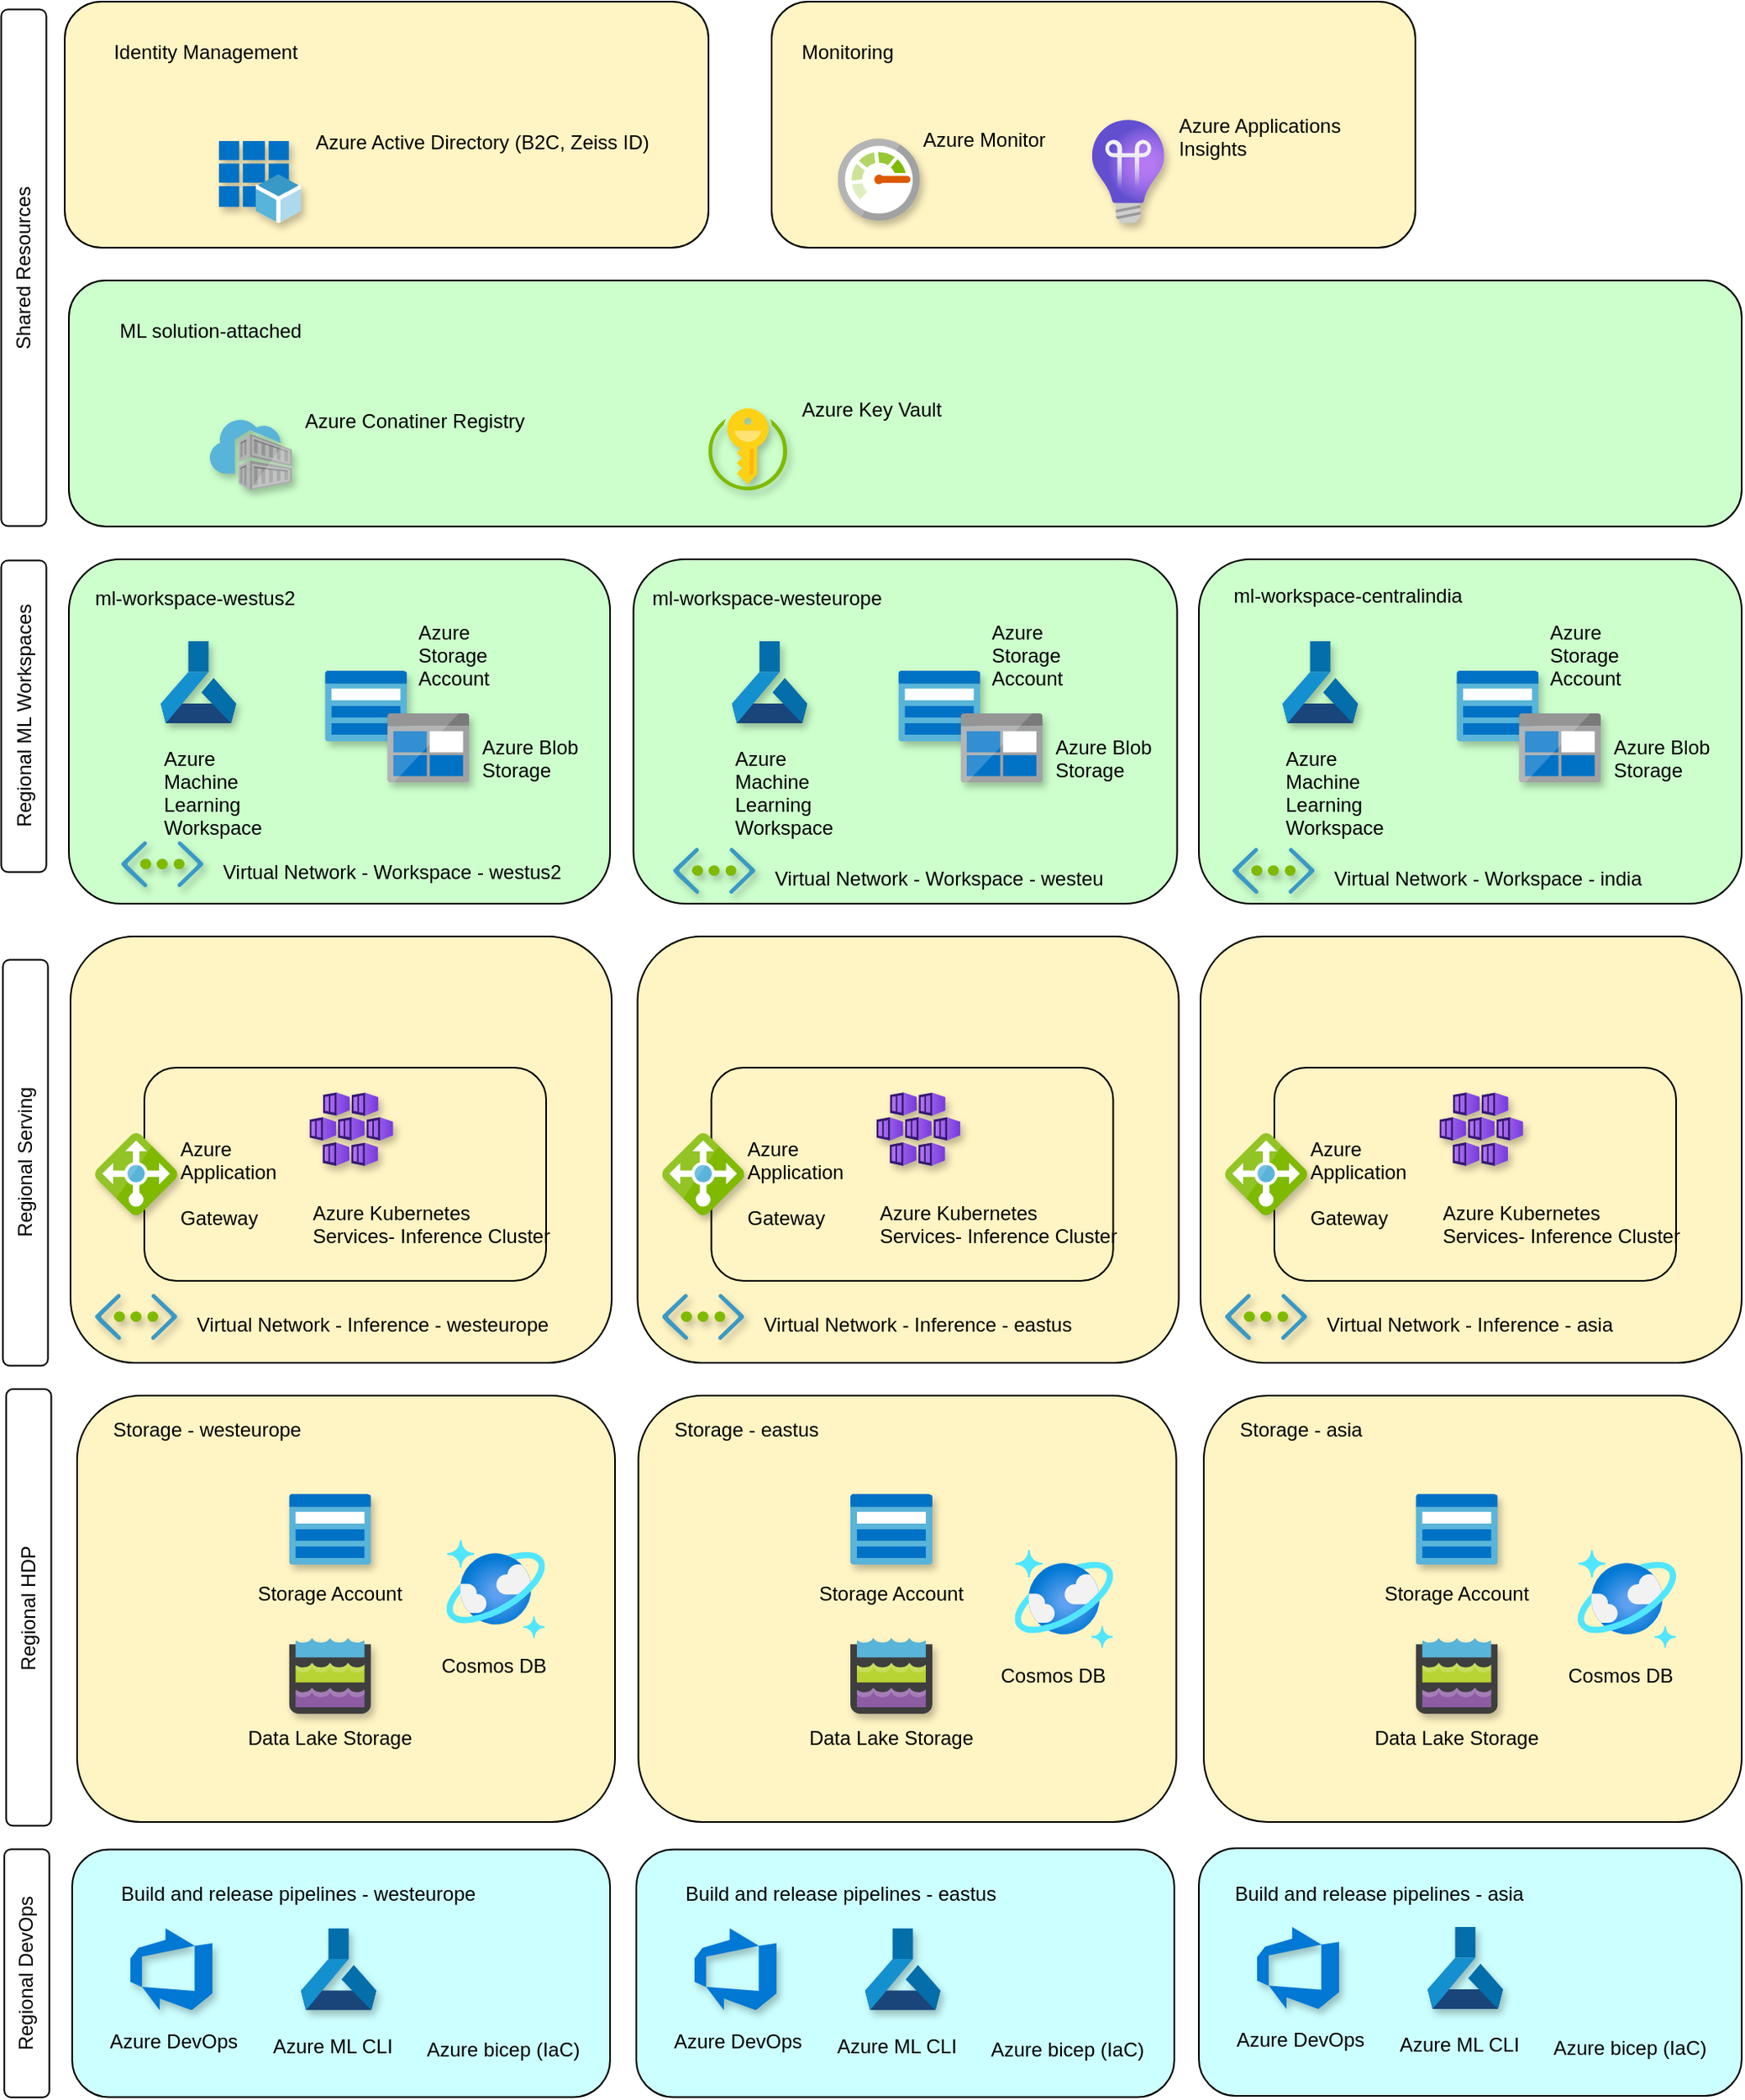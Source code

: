 <mxfile version="14.5.1" type="device"><diagram id="WI9T0HZ2pTsCkuznbFz-" name="Page-1"><mxGraphModel dx="1086" dy="1626" grid="1" gridSize="10" guides="1" tooltips="1" connect="1" arrows="1" fold="1" page="1" pageScale="1" pageWidth="1169" pageHeight="827" math="0" shadow="0"><root><mxCell id="0"/><mxCell id="1" parent="0"/><mxCell id="api9157iq2zYChujpu39-6" value="" style="rounded=1;whiteSpace=wrap;fillColor=#CCFFCC;" parent="1" vertex="1"><mxGeometry x="779" y="-400" width="331" height="210" as="geometry"/></mxCell><mxCell id="ocsLjLgFPKm_hH36Jdh6-3" value="" style="rounded=1;whiteSpace=wrap;fillColor=#CCFFCC;" parent="1" vertex="1"><mxGeometry x="90" y="-400" width="330" height="210" as="geometry"/></mxCell><mxCell id="VJPSUOSNC2JFNs3buJUD-82" value="" style="rounded=1;whiteSpace=wrap;fillColor=#CCFFFF;" parent="1" vertex="1"><mxGeometry x="92" y="386.75" width="328" height="151" as="geometry"/></mxCell><mxCell id="VJPSUOSNC2JFNs3buJUD-79" value="" style="rounded=1;whiteSpace=wrap;fillColor=#FFF4C3;" parent="1" vertex="1"><mxGeometry x="518.5" y="-740" width="392.5" height="150" as="geometry"/></mxCell><mxCell id="VJPSUOSNC2JFNs3buJUD-78" value="" style="rounded=1;whiteSpace=wrap;fillColor=#FFF4C3;" parent="1" vertex="1"><mxGeometry x="87.5" y="-740" width="392.5" height="150" as="geometry"/></mxCell><mxCell id="VJPSUOSNC2JFNs3buJUD-73" value="" style="rounded=1;whiteSpace=wrap;fillColor=#CCFFCC;" parent="1" vertex="1"><mxGeometry x="90" y="-570" width="1020" height="150" as="geometry"/></mxCell><mxCell id="VJPSUOSNC2JFNs3buJUD-12" value="" style="aspect=fixed;points=[];align=center;image;fontSize=12;image=img/lib/mscae/Machine_Learning_Service_Workspaces.svg;shadow=1;" parent="1" vertex="1"><mxGeometry x="146" y="-350" width="46" height="50" as="geometry"/></mxCell><mxCell id="VJPSUOSNC2JFNs3buJUD-13" value="Azure &#10;Machine&#10;Learning &#10;Workspace" style="text;align=left;verticalAlign=middle;resizable=0;points=[];autosize=1;" parent="1" vertex="1"><mxGeometry x="146" y="-288" width="80" height="60" as="geometry"/></mxCell><mxCell id="VJPSUOSNC2JFNs3buJUD-19" value="" style="aspect=fixed;points=[];align=center;image;fontSize=12;image=img/lib/mscae/Key_Vaults.svg;shadow=1;" parent="1" vertex="1"><mxGeometry x="480" y="-492" width="48" height="50" as="geometry"/></mxCell><mxCell id="VJPSUOSNC2JFNs3buJUD-20" value="Azure Key Vault" style="text;align=left;verticalAlign=middle;resizable=0;points=[];autosize=1;" parent="1" vertex="1"><mxGeometry x="535" y="-502" width="100" height="20" as="geometry"/></mxCell><mxCell id="VJPSUOSNC2JFNs3buJUD-21" value="" style="aspect=fixed;points=[];align=center;image;fontSize=12;image=img/lib/mscae/Container_Registries.svg;shadow=1;" parent="1" vertex="1"><mxGeometry x="176" y="-485" width="50" height="43" as="geometry"/></mxCell><mxCell id="VJPSUOSNC2JFNs3buJUD-22" value="Azure Conatiner Registry" style="text;align=left;verticalAlign=middle;resizable=0;points=[];autosize=1;" parent="1" vertex="1"><mxGeometry x="232" y="-495" width="150" height="20" as="geometry"/></mxCell><mxCell id="VJPSUOSNC2JFNs3buJUD-25" value="" style="aspect=fixed;points=[];align=center;image;fontSize=12;image=img/lib/mscae/ClassicStorage.svg;shadow=1;" parent="1" vertex="1"><mxGeometry x="246.15" y="-332" width="50" height="43" as="geometry"/></mxCell><mxCell id="VJPSUOSNC2JFNs3buJUD-26" value="Azure &#10;Storage &#10;Account" style="text;align=left;verticalAlign=middle;resizable=0;points=[];autosize=1;" parent="1" vertex="1"><mxGeometry x="301.15" y="-367" width="60" height="50" as="geometry"/></mxCell><mxCell id="VJPSUOSNC2JFNs3buJUD-27" value="" style="aspect=fixed;points=[];align=center;image;fontSize=12;image=img/lib/azure2/devops/Application_Insights.svg;shadow=1;" parent="1" vertex="1"><mxGeometry x="713.85" y="-668" width="44" height="63" as="geometry"/></mxCell><mxCell id="VJPSUOSNC2JFNs3buJUD-28" value="" style="aspect=fixed;points=[];align=center;image;fontSize=12;image=img/lib/mscae/Monitor.svg;shadow=1;" parent="1" vertex="1"><mxGeometry x="558.85" y="-656.5" width="50" height="50" as="geometry"/></mxCell><mxCell id="VJPSUOSNC2JFNs3buJUD-29" value="Azure Monitor" style="text;align=left;verticalAlign=middle;resizable=0;points=[];autosize=1;" parent="1" vertex="1"><mxGeometry x="608.85" y="-666.5" width="90" height="20" as="geometry"/></mxCell><mxCell id="VJPSUOSNC2JFNs3buJUD-30" value="Azure Applications &#10;Insights" style="text;align=left;verticalAlign=middle;resizable=0;points=[];autosize=1;" parent="1" vertex="1"><mxGeometry x="764.85" y="-673" width="110" height="30" as="geometry"/></mxCell><mxCell id="VJPSUOSNC2JFNs3buJUD-31" value="" style="aspect=fixed;points=[];align=center;image;fontSize=12;image=img/lib/mscae/App_Registrations.svg;shadow=1;" parent="1" vertex="1"><mxGeometry x="181.5" y="-655" width="50" height="50" as="geometry"/></mxCell><mxCell id="VJPSUOSNC2JFNs3buJUD-32" value="Azure Active Directory (B2C, Zeiss ID)" style="text;align=left;verticalAlign=middle;resizable=0;points=[];autosize=1;" parent="1" vertex="1"><mxGeometry x="238.5" y="-665" width="220" height="20" as="geometry"/></mxCell><mxCell id="VJPSUOSNC2JFNs3buJUD-38" value="" style="rounded=1;whiteSpace=wrap;fillColor=#FFF4C3;" parent="1" vertex="1"><mxGeometry x="91" y="-170" width="330" height="260" as="geometry"/></mxCell><mxCell id="VJPSUOSNC2JFNs3buJUD-39" value="" style="aspect=fixed;points=[];align=center;image;fontSize=12;image=img/lib/mscae/Virtual_Network.svg;shadow=1;" parent="1" vertex="1"><mxGeometry x="106" y="48" width="50" height="28.0" as="geometry"/></mxCell><mxCell id="VJPSUOSNC2JFNs3buJUD-40" value="Virtual Network - Inference - westeurope" style="text;align=left;verticalAlign=middle;resizable=0;points=[];autosize=1;" parent="1" vertex="1"><mxGeometry x="166" y="56" width="240" height="20" as="geometry"/></mxCell><mxCell id="VJPSUOSNC2JFNs3buJUD-41" value="" style="rounded=1;whiteSpace=wrap;fillColor=#FFF4C3;" parent="1" vertex="1"><mxGeometry x="136" y="-90" width="245" height="130" as="geometry"/></mxCell><mxCell id="VJPSUOSNC2JFNs3buJUD-43" value="" style="aspect=fixed;points=[];align=center;image;fontSize=12;image=img/lib/mscae/Load_Balancer_feature.svg;shadow=1;" parent="1" vertex="1"><mxGeometry x="106" y="-50" width="50" height="50" as="geometry"/></mxCell><mxCell id="VJPSUOSNC2JFNs3buJUD-44" value="" style="aspect=fixed;points=[];align=center;image;fontSize=12;image=img/lib/azure2/compute/Kubernetes_Services.svg;shadow=1;" parent="1" vertex="1"><mxGeometry x="236.75" y="-75" width="51" height="45" as="geometry"/></mxCell><mxCell id="VJPSUOSNC2JFNs3buJUD-45" value="Azure Kubernetes &#10;Services- Inference Cluster" style="text;align=left;verticalAlign=middle;resizable=0;points=[];autosize=1;" parent="1" vertex="1"><mxGeometry x="236.75" y="-20" width="110" height="50" as="geometry"/></mxCell><mxCell id="VJPSUOSNC2JFNs3buJUD-46" value="Azure &#10;Application&#10;&#10;Gateway" style="text;align=left;verticalAlign=middle;resizable=0;points=[];autosize=1;" parent="1" vertex="1"><mxGeometry x="156" y="-45" width="70" height="50" as="geometry"/></mxCell><mxCell id="VJPSUOSNC2JFNs3buJUD-52" value="" style="rounded=1;whiteSpace=wrap;fillColor=#FFF4C3;" parent="1" vertex="1"><mxGeometry x="95" y="110" width="328" height="260" as="geometry"/></mxCell><mxCell id="VJPSUOSNC2JFNs3buJUD-53" value="Storage - westeurope" style="text;align=left;verticalAlign=middle;resizable=0;points=[];autosize=1;" parent="1" vertex="1"><mxGeometry x="115" y="120" width="140" height="20" as="geometry"/></mxCell><mxCell id="VJPSUOSNC2JFNs3buJUD-56" value="" style="aspect=fixed;points=[];align=center;image;fontSize=12;image=img/lib/mscae/BlobBlock.svg;shadow=1;" parent="1" vertex="1"><mxGeometry x="284.15" y="-306" width="50" height="42" as="geometry"/></mxCell><mxCell id="VJPSUOSNC2JFNs3buJUD-57" value="Azure Blob &#10;Storage" style="text;align=left;verticalAlign=middle;resizable=0;points=[];autosize=1;" parent="1" vertex="1"><mxGeometry x="340.0" y="-294" width="70" height="30" as="geometry"/></mxCell><mxCell id="VJPSUOSNC2JFNs3buJUD-61" value="" style="aspect=fixed;points=[];align=center;image;fontSize=12;image=img/lib/mscae/Data_Lake_Storage.svg;shadow=1;fillColor=#FFFFCC;" parent="1" vertex="1"><mxGeometry x="224.25" y="258" width="50" height="46" as="geometry"/></mxCell><mxCell id="VJPSUOSNC2JFNs3buJUD-62" value="Data Lake Storage" style="text;align=center;verticalAlign=middle;resizable=0;points=[];autosize=1;" parent="1" vertex="1"><mxGeometry x="189.25" y="308" width="120" height="20" as="geometry"/></mxCell><mxCell id="VJPSUOSNC2JFNs3buJUD-63" value="" style="aspect=fixed;points=[];align=center;image;fontSize=12;image=img/lib/mscae/Azure_DevOps.svg;shadow=1;fillColor=#FFFFCC;" parent="1" vertex="1"><mxGeometry x="127.5" y="434.75" width="50" height="50" as="geometry"/></mxCell><mxCell id="VJPSUOSNC2JFNs3buJUD-64" value="Azure DevOps" style="text;align=left;verticalAlign=middle;resizable=0;points=[];autosize=1;" parent="1" vertex="1"><mxGeometry x="113" y="492.75" width="90" height="20" as="geometry"/></mxCell><mxCell id="VJPSUOSNC2JFNs3buJUD-67" value="" style="aspect=fixed;points=[];align=center;image;fontSize=12;image=img/lib/mscae/ClassicStorage.svg;shadow=1;" parent="1" vertex="1"><mxGeometry x="224.25" y="170" width="50" height="43" as="geometry"/></mxCell><mxCell id="VJPSUOSNC2JFNs3buJUD-68" value="Storage Account" style="text;align=center;verticalAlign=middle;resizable=0;points=[];autosize=1;" parent="1" vertex="1"><mxGeometry x="199.25" y="220" width="100" height="20" as="geometry"/></mxCell><mxCell id="VJPSUOSNC2JFNs3buJUD-74" value="ML solution-attached" style="text;align=center;verticalAlign=middle;resizable=0;points=[];autosize=1;" parent="1" vertex="1"><mxGeometry x="106.5" y="-550" width="140" height="20" as="geometry"/></mxCell><mxCell id="VJPSUOSNC2JFNs3buJUD-77" value="Identity Management" style="text;align=center;verticalAlign=middle;resizable=0;points=[];autosize=1;" parent="1" vertex="1"><mxGeometry x="108.5" y="-720" width="130" height="20" as="geometry"/></mxCell><mxCell id="VJPSUOSNC2JFNs3buJUD-80" value="Monitoring" style="text;align=left;verticalAlign=middle;resizable=0;points=[];autosize=1;" parent="1" vertex="1"><mxGeometry x="534.85" y="-720" width="80" height="20" as="geometry"/></mxCell><mxCell id="VJPSUOSNC2JFNs3buJUD-83" value="Build and release pipelines - westeurope" style="text;align=center;verticalAlign=middle;resizable=0;points=[];autosize=1;" parent="1" vertex="1"><mxGeometry x="105" y="402.75" width="250" height="20" as="geometry"/></mxCell><mxCell id="ocsLjLgFPKm_hH36Jdh6-9" value="Azure bicep (IaC)" style="text;align=left;verticalAlign=middle;resizable=0;points=[];autosize=1;" parent="1" vertex="1"><mxGeometry x="306.25" y="497.75" width="110" height="20" as="geometry"/></mxCell><mxCell id="ocsLjLgFPKm_hH36Jdh6-10" value="" style="aspect=fixed;points=[];align=center;image;fontSize=12;image=img/lib/mscae/Machine_Learning_Service_Workspaces.svg;shadow=1;" parent="1" vertex="1"><mxGeometry x="231.45" y="434.75" width="46" height="50" as="geometry"/></mxCell><mxCell id="R5Q9RrwQtXzzl9BPsrqr-1" value="Azure ML CLI" style="text;align=left;verticalAlign=middle;resizable=0;points=[];autosize=1;" parent="1" vertex="1"><mxGeometry x="212.5" y="495.75" width="90" height="20" as="geometry"/></mxCell><mxCell id="api9157iq2zYChujpu39-1" value="Shared Resources" style="rounded=1;whiteSpace=wrap;rotation=-90;" parent="1" vertex="1"><mxGeometry x="-95" y="-591.5" width="315" height="27.5" as="geometry"/></mxCell><mxCell id="api9157iq2zYChujpu39-3" value="ml-workspace-westus2" style="text;align=center;verticalAlign=middle;resizable=0;points=[];autosize=1;" parent="1" vertex="1"><mxGeometry x="92" y="-387" width="150" height="20" as="geometry"/></mxCell><mxCell id="api9157iq2zYChujpu39-4" value="" style="rounded=1;whiteSpace=wrap;fillColor=#CCFFCC;" parent="1" vertex="1"><mxGeometry x="434.25" y="-400" width="331.5" height="210" as="geometry"/></mxCell><mxCell id="api9157iq2zYChujpu39-5" value="ml-workspace-westeurope" style="text;align=center;verticalAlign=middle;resizable=0;points=[];autosize=1;" parent="1" vertex="1"><mxGeometry x="430.75" y="-387" width="170" height="20" as="geometry"/></mxCell><mxCell id="api9157iq2zYChujpu39-7" value="ml-workspace-centralindia" style="text;align=center;verticalAlign=middle;resizable=0;points=[];autosize=1;" parent="1" vertex="1"><mxGeometry x="785" y="-388.5" width="170" height="20" as="geometry"/></mxCell><mxCell id="api9157iq2zYChujpu39-8" value="" style="aspect=fixed;points=[];align=center;image;fontSize=12;image=img/lib/mscae/Machine_Learning_Service_Workspaces.svg;shadow=1;" parent="1" vertex="1"><mxGeometry x="494.25" y="-350" width="46" height="50" as="geometry"/></mxCell><mxCell id="api9157iq2zYChujpu39-9" value="Azure &#10;Machine&#10;Learning &#10;Workspace" style="text;align=left;verticalAlign=middle;resizable=0;points=[];autosize=1;" parent="1" vertex="1"><mxGeometry x="494.25" y="-288" width="80" height="60" as="geometry"/></mxCell><mxCell id="api9157iq2zYChujpu39-10" value="" style="aspect=fixed;points=[];align=center;image;fontSize=12;image=img/lib/mscae/Machine_Learning_Service_Workspaces.svg;shadow=1;" parent="1" vertex="1"><mxGeometry x="830" y="-350" width="46" height="50" as="geometry"/></mxCell><mxCell id="api9157iq2zYChujpu39-11" value="Azure &#10;Machine&#10;Learning &#10;Workspace" style="text;align=left;verticalAlign=middle;resizable=0;points=[];autosize=1;" parent="1" vertex="1"><mxGeometry x="830" y="-288" width="80" height="60" as="geometry"/></mxCell><mxCell id="api9157iq2zYChujpu39-12" value="" style="aspect=fixed;points=[];align=center;image;fontSize=12;image=img/lib/mscae/ClassicStorage.svg;shadow=1;" parent="1" vertex="1"><mxGeometry x="936.15" y="-332" width="50" height="43" as="geometry"/></mxCell><mxCell id="api9157iq2zYChujpu39-13" value="Azure &#10;Storage &#10;Account" style="text;align=left;verticalAlign=middle;resizable=0;points=[];autosize=1;" parent="1" vertex="1"><mxGeometry x="991.15" y="-367" width="60" height="50" as="geometry"/></mxCell><mxCell id="api9157iq2zYChujpu39-14" value="" style="aspect=fixed;points=[];align=center;image;fontSize=12;image=img/lib/mscae/BlobBlock.svg;shadow=1;" parent="1" vertex="1"><mxGeometry x="974.15" y="-306" width="50" height="42" as="geometry"/></mxCell><mxCell id="api9157iq2zYChujpu39-15" value="Azure Blob &#10;Storage" style="text;align=left;verticalAlign=middle;resizable=0;points=[];autosize=1;" parent="1" vertex="1"><mxGeometry x="1030" y="-294" width="70" height="30" as="geometry"/></mxCell><mxCell id="api9157iq2zYChujpu39-16" value="" style="aspect=fixed;points=[];align=center;image;fontSize=12;image=img/lib/mscae/ClassicStorage.svg;shadow=1;" parent="1" vertex="1"><mxGeometry x="595.75" y="-332" width="50" height="43" as="geometry"/></mxCell><mxCell id="api9157iq2zYChujpu39-17" value="Azure &#10;Storage &#10;Account" style="text;align=left;verticalAlign=middle;resizable=0;points=[];autosize=1;" parent="1" vertex="1"><mxGeometry x="650.75" y="-367" width="60" height="50" as="geometry"/></mxCell><mxCell id="api9157iq2zYChujpu39-18" value="" style="aspect=fixed;points=[];align=center;image;fontSize=12;image=img/lib/mscae/BlobBlock.svg;shadow=1;" parent="1" vertex="1"><mxGeometry x="633.75" y="-306" width="50" height="42" as="geometry"/></mxCell><mxCell id="api9157iq2zYChujpu39-19" value="Azure Blob &#10;Storage" style="text;align=left;verticalAlign=middle;resizable=0;points=[];autosize=1;" parent="1" vertex="1"><mxGeometry x="689.6" y="-294" width="70" height="30" as="geometry"/></mxCell><mxCell id="api9157iq2zYChujpu39-20" value="Regional ML Workspaces" style="rounded=1;whiteSpace=wrap;rotation=-90;" parent="1" vertex="1"><mxGeometry x="-32.5" y="-318" width="190" height="27.5" as="geometry"/></mxCell><mxCell id="api9157iq2zYChujpu39-21" value="Regional Serving" style="rounded=1;whiteSpace=wrap;rotation=-90;" parent="1" vertex="1"><mxGeometry x="-60.25" y="-45.75" width="247.5" height="27.5" as="geometry"/></mxCell><mxCell id="api9157iq2zYChujpu39-23" value="" style="rounded=1;whiteSpace=wrap;fillColor=#FFF4C3;" parent="1" vertex="1"><mxGeometry x="436.75" y="-170" width="330" height="260" as="geometry"/></mxCell><mxCell id="api9157iq2zYChujpu39-24" value="" style="aspect=fixed;points=[];align=center;image;fontSize=12;image=img/lib/mscae/Virtual_Network.svg;shadow=1;" parent="1" vertex="1"><mxGeometry x="451.75" y="48" width="50" height="28.0" as="geometry"/></mxCell><mxCell id="api9157iq2zYChujpu39-25" value="Virtual Network - Inference - eastus" style="text;align=left;verticalAlign=middle;resizable=0;points=[];autosize=1;" parent="1" vertex="1"><mxGeometry x="511.75" y="56" width="220" height="20" as="geometry"/></mxCell><mxCell id="api9157iq2zYChujpu39-26" value="" style="rounded=1;whiteSpace=wrap;fillColor=#FFF4C3;" parent="1" vertex="1"><mxGeometry x="481.75" y="-90" width="245" height="130" as="geometry"/></mxCell><mxCell id="api9157iq2zYChujpu39-27" value="" style="aspect=fixed;points=[];align=center;image;fontSize=12;image=img/lib/mscae/Load_Balancer_feature.svg;shadow=1;" parent="1" vertex="1"><mxGeometry x="451.75" y="-50" width="50" height="50" as="geometry"/></mxCell><mxCell id="api9157iq2zYChujpu39-28" value="" style="aspect=fixed;points=[];align=center;image;fontSize=12;image=img/lib/azure2/compute/Kubernetes_Services.svg;shadow=1;" parent="1" vertex="1"><mxGeometry x="582.5" y="-75" width="51" height="45" as="geometry"/></mxCell><mxCell id="api9157iq2zYChujpu39-29" value="Azure Kubernetes &#10;Services- Inference Cluster" style="text;align=left;verticalAlign=middle;resizable=0;points=[];autosize=1;" parent="1" vertex="1"><mxGeometry x="582.5" y="-20" width="110" height="50" as="geometry"/></mxCell><mxCell id="api9157iq2zYChujpu39-30" value="Azure &#10;Application&#10;&#10;Gateway" style="text;align=left;verticalAlign=middle;resizable=0;points=[];autosize=1;" parent="1" vertex="1"><mxGeometry x="501.75" y="-45" width="70" height="50" as="geometry"/></mxCell><mxCell id="api9157iq2zYChujpu39-33" value="" style="rounded=1;whiteSpace=wrap;fillColor=#FFF4C3;" parent="1" vertex="1"><mxGeometry x="780" y="-170" width="330" height="260" as="geometry"/></mxCell><mxCell id="api9157iq2zYChujpu39-34" value="" style="aspect=fixed;points=[];align=center;image;fontSize=12;image=img/lib/mscae/Virtual_Network.svg;shadow=1;" parent="1" vertex="1"><mxGeometry x="795" y="48" width="50" height="28.0" as="geometry"/></mxCell><mxCell id="api9157iq2zYChujpu39-35" value="Virtual Network - Inference - asia" style="text;align=left;verticalAlign=middle;resizable=0;points=[];autosize=1;" parent="1" vertex="1"><mxGeometry x="855" y="56" width="200" height="20" as="geometry"/></mxCell><mxCell id="api9157iq2zYChujpu39-36" value="" style="rounded=1;whiteSpace=wrap;fillColor=#FFF4C3;" parent="1" vertex="1"><mxGeometry x="825" y="-90" width="245" height="130" as="geometry"/></mxCell><mxCell id="api9157iq2zYChujpu39-37" value="" style="aspect=fixed;points=[];align=center;image;fontSize=12;image=img/lib/mscae/Load_Balancer_feature.svg;shadow=1;" parent="1" vertex="1"><mxGeometry x="795" y="-50" width="50" height="50" as="geometry"/></mxCell><mxCell id="api9157iq2zYChujpu39-38" value="" style="aspect=fixed;points=[];align=center;image;fontSize=12;image=img/lib/azure2/compute/Kubernetes_Services.svg;shadow=1;" parent="1" vertex="1"><mxGeometry x="925.75" y="-75" width="51" height="45" as="geometry"/></mxCell><mxCell id="api9157iq2zYChujpu39-39" value="Azure Kubernetes &#10;Services- Inference Cluster" style="text;align=left;verticalAlign=middle;resizable=0;points=[];autosize=1;" parent="1" vertex="1"><mxGeometry x="925.75" y="-20" width="110" height="50" as="geometry"/></mxCell><mxCell id="api9157iq2zYChujpu39-40" value="Azure &#10;Application&#10;&#10;Gateway" style="text;align=left;verticalAlign=middle;resizable=0;points=[];autosize=1;" parent="1" vertex="1"><mxGeometry x="845" y="-45" width="70" height="50" as="geometry"/></mxCell><mxCell id="api9157iq2zYChujpu39-43" value="Regional HDP" style="rounded=1;whiteSpace=wrap;rotation=-90;" parent="1" vertex="1"><mxGeometry x="-67.62" y="225.38" width="266.25" height="27.5" as="geometry"/></mxCell><mxCell id="api9157iq2zYChujpu39-44" value="" style="rounded=1;whiteSpace=wrap;fillColor=#FFF4C3;" parent="1" vertex="1"><mxGeometry x="437.25" y="110" width="328" height="260" as="geometry"/></mxCell><mxCell id="api9157iq2zYChujpu39-45" value="Storage - eastus" style="text;align=left;verticalAlign=middle;resizable=0;points=[];autosize=1;" parent="1" vertex="1"><mxGeometry x="457.25" y="120" width="110" height="20" as="geometry"/></mxCell><mxCell id="api9157iq2zYChujpu39-46" value="" style="aspect=fixed;points=[];align=center;image;fontSize=12;image=img/lib/mscae/Data_Lake_Storage.svg;shadow=1;fillColor=#FFFFCC;" parent="1" vertex="1"><mxGeometry x="566.5" y="258" width="50" height="46" as="geometry"/></mxCell><mxCell id="api9157iq2zYChujpu39-47" value="Data Lake Storage" style="text;align=center;verticalAlign=middle;resizable=0;points=[];autosize=1;" parent="1" vertex="1"><mxGeometry x="531.5" y="308" width="120" height="20" as="geometry"/></mxCell><mxCell id="api9157iq2zYChujpu39-48" value="" style="aspect=fixed;points=[];align=center;image;fontSize=12;image=img/lib/mscae/ClassicStorage.svg;shadow=1;" parent="1" vertex="1"><mxGeometry x="566.5" y="170" width="50" height="43" as="geometry"/></mxCell><mxCell id="api9157iq2zYChujpu39-49" value="Storage Account" style="text;align=center;verticalAlign=middle;resizable=0;points=[];autosize=1;" parent="1" vertex="1"><mxGeometry x="541.5" y="220" width="100" height="20" as="geometry"/></mxCell><mxCell id="api9157iq2zYChujpu39-50" value="" style="rounded=1;whiteSpace=wrap;fillColor=#FFF4C3;" parent="1" vertex="1"><mxGeometry x="782" y="110" width="328" height="260" as="geometry"/></mxCell><mxCell id="api9157iq2zYChujpu39-51" value="Storage - asia" style="text;align=left;verticalAlign=middle;resizable=0;points=[];autosize=1;" parent="1" vertex="1"><mxGeometry x="802" y="120" width="90" height="20" as="geometry"/></mxCell><mxCell id="api9157iq2zYChujpu39-52" value="" style="aspect=fixed;points=[];align=center;image;fontSize=12;image=img/lib/mscae/Data_Lake_Storage.svg;shadow=1;fillColor=#FFFFCC;" parent="1" vertex="1"><mxGeometry x="911.25" y="258" width="50" height="46" as="geometry"/></mxCell><mxCell id="api9157iq2zYChujpu39-53" value="Data Lake Storage" style="text;align=center;verticalAlign=middle;resizable=0;points=[];autosize=1;" parent="1" vertex="1"><mxGeometry x="876.25" y="308" width="120" height="20" as="geometry"/></mxCell><mxCell id="api9157iq2zYChujpu39-54" value="" style="aspect=fixed;points=[];align=center;image;fontSize=12;image=img/lib/mscae/ClassicStorage.svg;shadow=1;" parent="1" vertex="1"><mxGeometry x="911.25" y="170" width="50" height="43" as="geometry"/></mxCell><mxCell id="api9157iq2zYChujpu39-55" value="Storage Account" style="text;align=center;verticalAlign=middle;resizable=0;points=[];autosize=1;" parent="1" vertex="1"><mxGeometry x="886.25" y="220" width="100" height="20" as="geometry"/></mxCell><mxCell id="api9157iq2zYChujpu39-56" value="Regional DevOps" style="rounded=1;whiteSpace=wrap;rotation=-90;" parent="1" vertex="1"><mxGeometry x="-11.25" y="448.5" width="151.25" height="27.5" as="geometry"/></mxCell><mxCell id="api9157iq2zYChujpu39-57" value="" style="rounded=1;whiteSpace=wrap;fillColor=#CCFFFF;" parent="1" vertex="1"><mxGeometry x="436" y="386.75" width="328" height="151" as="geometry"/></mxCell><mxCell id="api9157iq2zYChujpu39-58" value="" style="aspect=fixed;points=[];align=center;image;fontSize=12;image=img/lib/mscae/Azure_DevOps.svg;shadow=1;fillColor=#FFFFCC;" parent="1" vertex="1"><mxGeometry x="471.5" y="434.75" width="50" height="50" as="geometry"/></mxCell><mxCell id="api9157iq2zYChujpu39-59" value="Azure DevOps" style="text;align=left;verticalAlign=middle;resizable=0;points=[];autosize=1;" parent="1" vertex="1"><mxGeometry x="457" y="492.75" width="90" height="20" as="geometry"/></mxCell><mxCell id="api9157iq2zYChujpu39-60" value="Build and release pipelines - eastus" style="text;align=center;verticalAlign=middle;resizable=0;points=[];autosize=1;" parent="1" vertex="1"><mxGeometry x="450.75" y="402.75" width="220" height="20" as="geometry"/></mxCell><mxCell id="api9157iq2zYChujpu39-62" value="Azure bicep (IaC)" style="text;align=left;verticalAlign=middle;resizable=0;points=[];autosize=1;" parent="1" vertex="1"><mxGeometry x="650.25" y="497.75" width="110" height="20" as="geometry"/></mxCell><mxCell id="api9157iq2zYChujpu39-63" value="" style="aspect=fixed;points=[];align=center;image;fontSize=12;image=img/lib/mscae/Machine_Learning_Service_Workspaces.svg;shadow=1;" parent="1" vertex="1"><mxGeometry x="575.45" y="434.75" width="46" height="50" as="geometry"/></mxCell><mxCell id="api9157iq2zYChujpu39-64" value="Azure ML CLI" style="text;align=left;verticalAlign=middle;resizable=0;points=[];autosize=1;" parent="1" vertex="1"><mxGeometry x="556.5" y="495.75" width="90" height="20" as="geometry"/></mxCell><mxCell id="api9157iq2zYChujpu39-65" value="" style="rounded=1;whiteSpace=wrap;fillColor=#CCFFFF;" parent="1" vertex="1"><mxGeometry x="779" y="386" width="331" height="151" as="geometry"/></mxCell><mxCell id="api9157iq2zYChujpu39-66" value="" style="aspect=fixed;points=[];align=center;image;fontSize=12;image=img/lib/mscae/Azure_DevOps.svg;shadow=1;fillColor=#FFFFCC;" parent="1" vertex="1"><mxGeometry x="814.5" y="434" width="50" height="50" as="geometry"/></mxCell><mxCell id="api9157iq2zYChujpu39-67" value="Azure DevOps" style="text;align=left;verticalAlign=middle;resizable=0;points=[];autosize=1;" parent="1" vertex="1"><mxGeometry x="800" y="492" width="90" height="20" as="geometry"/></mxCell><mxCell id="api9157iq2zYChujpu39-68" value="Build and release pipelines - asia" style="text;align=left;verticalAlign=middle;resizable=0;points=[];autosize=1;" parent="1" vertex="1"><mxGeometry x="799" y="402.75" width="200" height="20" as="geometry"/></mxCell><mxCell id="api9157iq2zYChujpu39-70" value="Azure bicep (IaC)" style="text;align=left;verticalAlign=middle;resizable=0;points=[];autosize=1;" parent="1" vertex="1"><mxGeometry x="993.25" y="497" width="110" height="20" as="geometry"/></mxCell><mxCell id="api9157iq2zYChujpu39-71" value="" style="aspect=fixed;points=[];align=center;image;fontSize=12;image=img/lib/mscae/Machine_Learning_Service_Workspaces.svg;shadow=1;" parent="1" vertex="1"><mxGeometry x="918.45" y="434" width="46" height="50" as="geometry"/></mxCell><mxCell id="api9157iq2zYChujpu39-72" value="Azure ML CLI" style="text;align=left;verticalAlign=middle;resizable=0;points=[];autosize=1;" parent="1" vertex="1"><mxGeometry x="899.5" y="495" width="90" height="20" as="geometry"/></mxCell><mxCell id="8a0LoZp7PBMvbm8w6afq-1" value="" style="shape=image;verticalLabelPosition=bottom;labelBackgroundColor=#ffffff;verticalAlign=top;aspect=fixed;imageAspect=0;image=https://www.gonicus.de/img/news/figures/Terraform_VerticalLogo_FullColor.png;" parent="1" vertex="1"><mxGeometry x="320.25" y="427.75" width="70.13" height="70" as="geometry"/></mxCell><mxCell id="8a0LoZp7PBMvbm8w6afq-2" value="" style="shape=image;verticalLabelPosition=bottom;labelBackgroundColor=#ffffff;verticalAlign=top;aspect=fixed;imageAspect=0;image=https://www.gonicus.de/img/news/figures/Terraform_VerticalLogo_FullColor.png;" parent="1" vertex="1"><mxGeometry x="670.18" y="427.75" width="70.13" height="70" as="geometry"/></mxCell><mxCell id="8a0LoZp7PBMvbm8w6afq-3" value="" style="shape=image;verticalLabelPosition=bottom;labelBackgroundColor=#ffffff;verticalAlign=top;aspect=fixed;imageAspect=0;image=https://www.gonicus.de/img/news/figures/Terraform_VerticalLogo_FullColor.png;" parent="1" vertex="1"><mxGeometry x="1002.38" y="422.75" width="70.13" height="70" as="geometry"/></mxCell><mxCell id="8a0LoZp7PBMvbm8w6afq-4" value="" style="aspect=fixed;points=[];align=center;image;fontSize=12;image=img/lib/azure2/databases/Azure_Cosmos_DB.svg;" parent="1" vertex="1"><mxGeometry x="320.25" y="198" width="60" height="60" as="geometry"/></mxCell><mxCell id="8a0LoZp7PBMvbm8w6afq-5" value="" style="aspect=fixed;points=[];align=center;image;fontSize=12;image=img/lib/azure2/databases/Azure_Cosmos_DB.svg;" parent="1" vertex="1"><mxGeometry x="666.75" y="204" width="60" height="60" as="geometry"/></mxCell><mxCell id="8a0LoZp7PBMvbm8w6afq-6" value="" style="aspect=fixed;points=[];align=center;image;fontSize=12;image=img/lib/azure2/databases/Azure_Cosmos_DB.svg;" parent="1" vertex="1"><mxGeometry x="1010" y="204" width="60" height="60" as="geometry"/></mxCell><mxCell id="8a0LoZp7PBMvbm8w6afq-7" value="Cosmos DB" style="text;align=center;verticalAlign=middle;resizable=0;points=[];autosize=1;" parent="1" vertex="1"><mxGeometry x="309.25" y="264" width="80" height="20" as="geometry"/></mxCell><mxCell id="8a0LoZp7PBMvbm8w6afq-8" value="Cosmos DB" style="text;align=center;verticalAlign=middle;resizable=0;points=[];autosize=1;" parent="1" vertex="1"><mxGeometry x="650.25" y="270" width="80" height="20" as="geometry"/></mxCell><mxCell id="8a0LoZp7PBMvbm8w6afq-9" value="Cosmos DB" style="text;align=center;verticalAlign=middle;resizable=0;points=[];autosize=1;" parent="1" vertex="1"><mxGeometry x="996.25" y="270" width="80" height="20" as="geometry"/></mxCell><mxCell id="8a0LoZp7PBMvbm8w6afq-10" value="" style="aspect=fixed;points=[];align=center;image;fontSize=12;image=img/lib/mscae/Virtual_Network.svg;shadow=1;" parent="1" vertex="1"><mxGeometry x="122" y="-228" width="50" height="28.0" as="geometry"/></mxCell><mxCell id="8a0LoZp7PBMvbm8w6afq-11" value="Virtual Network - Workspace - westus2" style="text;align=left;verticalAlign=middle;resizable=0;points=[];autosize=1;" parent="1" vertex="1"><mxGeometry x="182" y="-220" width="240" height="20" as="geometry"/></mxCell><mxCell id="8a0LoZp7PBMvbm8w6afq-12" value="" style="aspect=fixed;points=[];align=center;image;fontSize=12;image=img/lib/mscae/Virtual_Network.svg;shadow=1;" parent="1" vertex="1"><mxGeometry x="458.5" y="-224" width="50" height="28.0" as="geometry"/></mxCell><mxCell id="8a0LoZp7PBMvbm8w6afq-13" value="Virtual Network - Workspace - westeu" style="text;align=left;verticalAlign=middle;resizable=0;points=[];autosize=1;" parent="1" vertex="1"><mxGeometry x="518.5" y="-216" width="230" height="20" as="geometry"/></mxCell><mxCell id="8a0LoZp7PBMvbm8w6afq-14" value="" style="aspect=fixed;points=[];align=center;image;fontSize=12;image=img/lib/mscae/Virtual_Network.svg;shadow=1;" parent="1" vertex="1"><mxGeometry x="799.5" y="-224" width="50" height="28.0" as="geometry"/></mxCell><mxCell id="8a0LoZp7PBMvbm8w6afq-15" value="Virtual Network - Workspace - india" style="text;align=left;verticalAlign=middle;resizable=0;points=[];autosize=1;" parent="1" vertex="1"><mxGeometry x="859.5" y="-216" width="220" height="20" as="geometry"/></mxCell></root></mxGraphModel></diagram></mxfile>